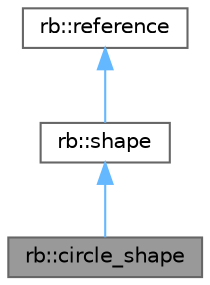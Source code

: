 digraph "rb::circle_shape"
{
 // LATEX_PDF_SIZE
  bgcolor="transparent";
  edge [fontname=Helvetica,fontsize=10,labelfontname=Helvetica,labelfontsize=10];
  node [fontname=Helvetica,fontsize=10,shape=box,height=0.2,width=0.4];
  Node1 [label="rb::circle_shape",height=0.2,width=0.4,color="gray40", fillcolor="grey60", style="filled", fontcolor="black",tooltip="Circle physics shape."];
  Node2 -> Node1 [dir="back",color="steelblue1",style="solid"];
  Node2 [label="rb::shape",height=0.2,width=0.4,color="gray40", fillcolor="white", style="filled",URL="$classrb_1_1shape.html",tooltip="Physics shape."];
  Node3 -> Node2 [dir="back",color="steelblue1",style="solid"];
  Node3 [label="rb::reference",height=0.2,width=0.4,color="gray40", fillcolor="white", style="filled",URL="$classrb_1_1reference.html",tooltip="Base class for reference counting."];
}
